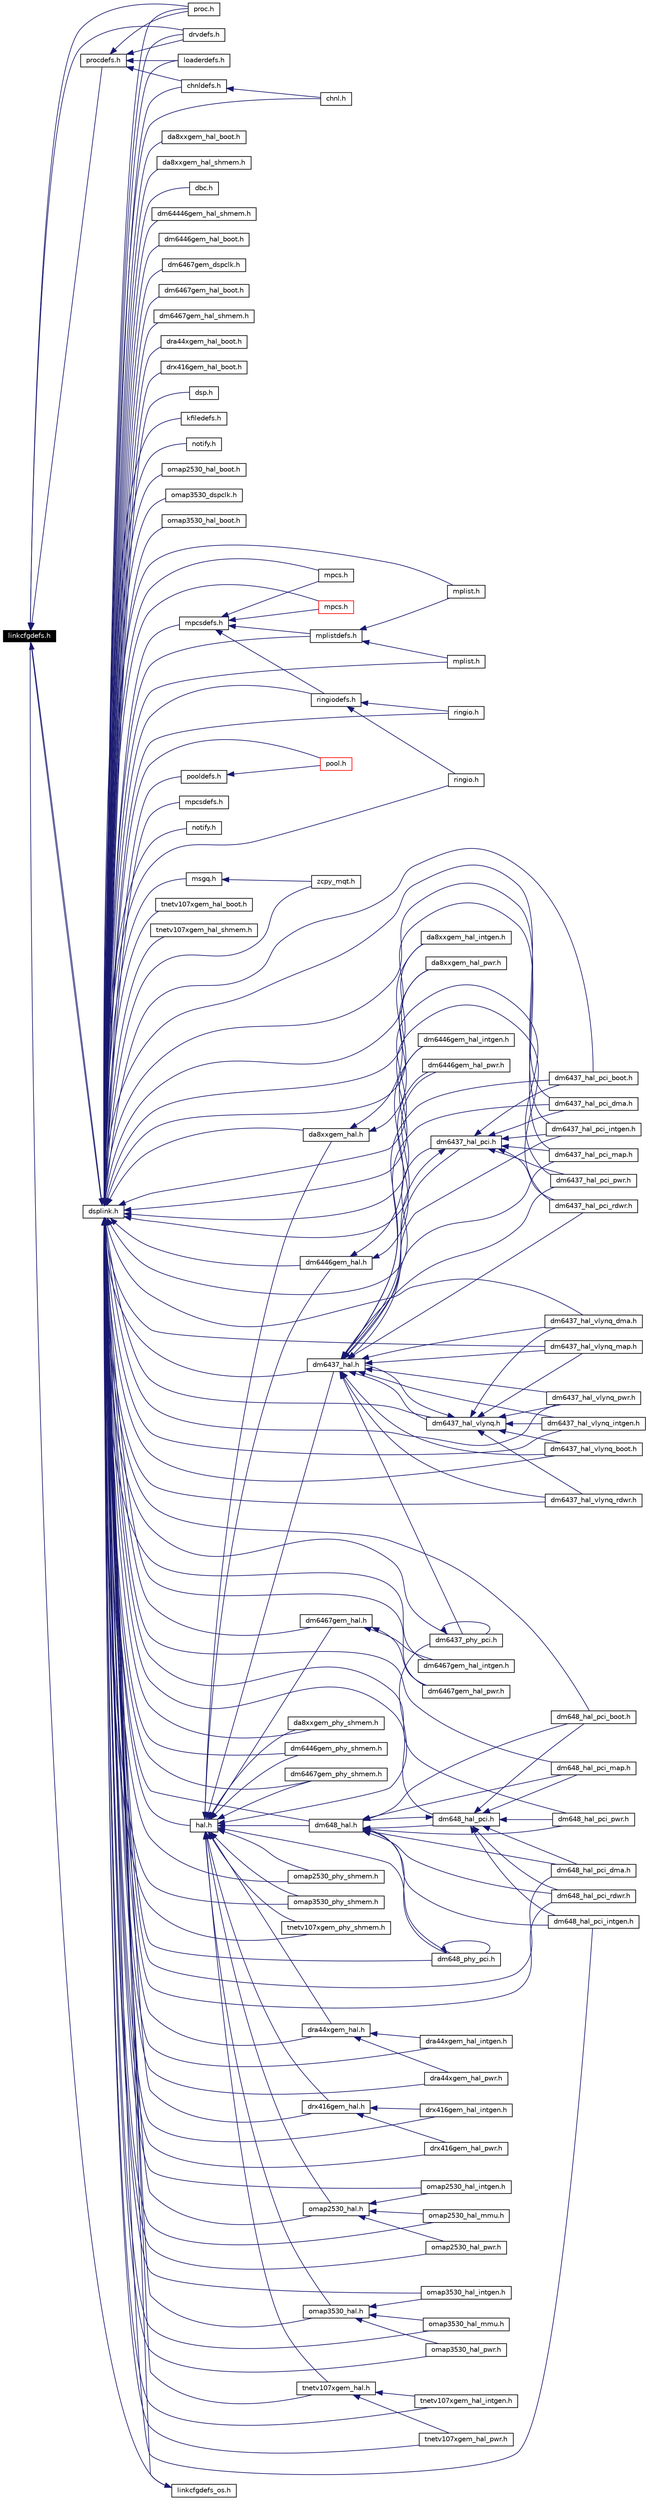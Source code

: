digraph G
{
  edge [fontname="Helvetica",fontsize=10,labelfontname="Helvetica",labelfontsize=10];
  node [fontname="Helvetica",fontsize=10,shape=record];
  rankdir=LR;
  Node1 [label="linkcfgdefs.h",height=0.2,width=0.4,color="white", fillcolor="black", style="filled" fontcolor="white"];
  Node1 -> Node2 [dir=back,color="midnightblue",fontsize=10,style="solid",fontname="Helvetica"];
  Node2 [label="drvdefs.h",height=0.2,width=0.4,color="black", fillcolor="white", style="filled",URL="$drvdefs_8h.html"];
  Node1 -> Node3 [dir=back,color="midnightblue",fontsize=10,style="solid",fontname="Helvetica"];
  Node3 [label="dsplink.h",height=0.2,width=0.4,color="black", fillcolor="white", style="filled",URL="$gpp_2inc_2dsplink_8h.html"];
  Node3 -> Node4 [dir=back,color="midnightblue",fontsize=10,style="solid",fontname="Helvetica"];
  Node4 [label="mpcs.h",height=0.2,width=0.4,color="black", fillcolor="white", style="filled",URL="$dsp_2inc_2mpcs_8h.html"];
  Node3 -> Node5 [dir=back,color="midnightblue",fontsize=10,style="solid",fontname="Helvetica"];
  Node5 [label="mpcsdefs.h",height=0.2,width=0.4,color="black", fillcolor="white", style="filled",URL="$dsp_2inc_2mpcsdefs_8h.html"];
  Node3 -> Node6 [dir=back,color="midnightblue",fontsize=10,style="solid",fontname="Helvetica"];
  Node6 [label="mplist.h",height=0.2,width=0.4,color="black", fillcolor="white", style="filled",URL="$dsp_2inc_2mplist_8h.html"];
  Node3 -> Node7 [dir=back,color="midnightblue",fontsize=10,style="solid",fontname="Helvetica"];
  Node7 [label="notify.h",height=0.2,width=0.4,color="black", fillcolor="white", style="filled",URL="$dsp_2inc_2notify_8h.html"];
  Node3 -> Node8 [dir=back,color="midnightblue",fontsize=10,style="solid",fontname="Helvetica"];
  Node8 [label="ringio.h",height=0.2,width=0.4,color="black", fillcolor="white", style="filled",URL="$dsp_2inc_2ringio_8h.html"];
  Node3 -> Node9 [dir=back,color="midnightblue",fontsize=10,style="solid",fontname="Helvetica"];
  Node9 [label="zcpy_mqt.h",height=0.2,width=0.4,color="black", fillcolor="white", style="filled",URL="$zcpy__mqt_8h.html"];
  Node3 -> Node10 [dir=back,color="midnightblue",fontsize=10,style="solid",fontname="Helvetica"];
  Node10 [label="chnl.h",height=0.2,width=0.4,color="black", fillcolor="white", style="filled",URL="$chnl_8h.html"];
  Node3 -> Node11 [dir=back,color="midnightblue",fontsize=10,style="solid",fontname="Helvetica"];
  Node11 [label="chnldefs.h",height=0.2,width=0.4,color="black", fillcolor="white", style="filled",URL="$chnldefs_8h.html"];
  Node11 -> Node10 [dir=back,color="midnightblue",fontsize=10,style="solid",fontname="Helvetica"];
  Node3 -> Node12 [dir=back,color="midnightblue",fontsize=10,style="solid",fontname="Helvetica"];
  Node12 [label="da8xxgem_hal.h",height=0.2,width=0.4,color="black", fillcolor="white", style="filled",URL="$da8xxgem__hal_8h.html"];
  Node12 -> Node13 [dir=back,color="midnightblue",fontsize=10,style="solid",fontname="Helvetica"];
  Node13 [label="da8xxgem_hal_intgen.h",height=0.2,width=0.4,color="black", fillcolor="white", style="filled",URL="$da8xxgem__hal__intgen_8h.html"];
  Node12 -> Node14 [dir=back,color="midnightblue",fontsize=10,style="solid",fontname="Helvetica"];
  Node14 [label="da8xxgem_hal_pwr.h",height=0.2,width=0.4,color="black", fillcolor="white", style="filled",URL="$da8xxgem__hal__pwr_8h.html"];
  Node3 -> Node15 [dir=back,color="midnightblue",fontsize=10,style="solid",fontname="Helvetica"];
  Node15 [label="da8xxgem_hal_boot.h",height=0.2,width=0.4,color="black", fillcolor="white", style="filled",URL="$da8xxgem__hal__boot_8h.html"];
  Node3 -> Node13 [dir=back,color="midnightblue",fontsize=10,style="solid",fontname="Helvetica"];
  Node3 -> Node14 [dir=back,color="midnightblue",fontsize=10,style="solid",fontname="Helvetica"];
  Node3 -> Node16 [dir=back,color="midnightblue",fontsize=10,style="solid",fontname="Helvetica"];
  Node16 [label="da8xxgem_hal_shmem.h",height=0.2,width=0.4,color="black", fillcolor="white", style="filled",URL="$da8xxgem__hal__shmem_8h.html"];
  Node3 -> Node17 [dir=back,color="midnightblue",fontsize=10,style="solid",fontname="Helvetica"];
  Node17 [label="da8xxgem_phy_shmem.h",height=0.2,width=0.4,color="black", fillcolor="white", style="filled",URL="$da8xxgem__phy__shmem_8h.html"];
  Node3 -> Node18 [dir=back,color="midnightblue",fontsize=10,style="solid",fontname="Helvetica"];
  Node18 [label="dbc.h",height=0.2,width=0.4,color="black", fillcolor="white", style="filled",URL="$gpp_2inc_2dbc_8h.html"];
  Node3 -> Node19 [dir=back,color="midnightblue",fontsize=10,style="solid",fontname="Helvetica"];
  Node19 [label="dm6437_hal.h",height=0.2,width=0.4,color="black", fillcolor="white", style="filled",URL="$dm6437__hal_8h.html"];
  Node19 -> Node20 [dir=back,color="midnightblue",fontsize=10,style="solid",fontname="Helvetica"];
  Node20 [label="dm6437_hal_pci.h",height=0.2,width=0.4,color="black", fillcolor="white", style="filled",URL="$dm6437__hal__pci_8h.html"];
  Node20 -> Node19 [dir=back,color="midnightblue",fontsize=10,style="solid",fontname="Helvetica"];
  Node20 -> Node21 [dir=back,color="midnightblue",fontsize=10,style="solid",fontname="Helvetica"];
  Node21 [label="dm6437_hal_pci_boot.h",height=0.2,width=0.4,color="black", fillcolor="white", style="filled",URL="$dm6437__hal__pci__boot_8h.html"];
  Node20 -> Node22 [dir=back,color="midnightblue",fontsize=10,style="solid",fontname="Helvetica"];
  Node22 [label="dm6437_hal_pci_dma.h",height=0.2,width=0.4,color="black", fillcolor="white", style="filled",URL="$dm6437__hal__pci__dma_8h.html"];
  Node20 -> Node23 [dir=back,color="midnightblue",fontsize=10,style="solid",fontname="Helvetica"];
  Node23 [label="dm6437_hal_pci_intgen.h",height=0.2,width=0.4,color="black", fillcolor="white", style="filled",URL="$dm6437__hal__pci__intgen_8h.html"];
  Node20 -> Node24 [dir=back,color="midnightblue",fontsize=10,style="solid",fontname="Helvetica"];
  Node24 [label="dm6437_hal_pci_map.h",height=0.2,width=0.4,color="black", fillcolor="white", style="filled",URL="$dm6437__hal__pci__map_8h.html"];
  Node20 -> Node25 [dir=back,color="midnightblue",fontsize=10,style="solid",fontname="Helvetica"];
  Node25 [label="dm6437_hal_pci_pwr.h",height=0.2,width=0.4,color="black", fillcolor="white", style="filled",URL="$dm6437__hal__pci__pwr_8h.html"];
  Node20 -> Node26 [dir=back,color="midnightblue",fontsize=10,style="solid",fontname="Helvetica"];
  Node26 [label="dm6437_hal_pci_rdwr.h",height=0.2,width=0.4,color="black", fillcolor="white", style="filled",URL="$dm6437__hal__pci__rdwr_8h.html"];
  Node19 -> Node21 [dir=back,color="midnightblue",fontsize=10,style="solid",fontname="Helvetica"];
  Node19 -> Node22 [dir=back,color="midnightblue",fontsize=10,style="solid",fontname="Helvetica"];
  Node19 -> Node23 [dir=back,color="midnightblue",fontsize=10,style="solid",fontname="Helvetica"];
  Node19 -> Node24 [dir=back,color="midnightblue",fontsize=10,style="solid",fontname="Helvetica"];
  Node19 -> Node25 [dir=back,color="midnightblue",fontsize=10,style="solid",fontname="Helvetica"];
  Node19 -> Node26 [dir=back,color="midnightblue",fontsize=10,style="solid",fontname="Helvetica"];
  Node19 -> Node27 [dir=back,color="midnightblue",fontsize=10,style="solid",fontname="Helvetica"];
  Node27 [label="dm6437_hal_vlynq.h",height=0.2,width=0.4,color="black", fillcolor="white", style="filled",URL="$dm6437__hal__vlynq_8h.html"];
  Node27 -> Node19 [dir=back,color="midnightblue",fontsize=10,style="solid",fontname="Helvetica"];
  Node27 -> Node28 [dir=back,color="midnightblue",fontsize=10,style="solid",fontname="Helvetica"];
  Node28 [label="dm6437_hal_vlynq_boot.h",height=0.2,width=0.4,color="black", fillcolor="white", style="filled",URL="$dm6437__hal__vlynq__boot_8h.html"];
  Node27 -> Node29 [dir=back,color="midnightblue",fontsize=10,style="solid",fontname="Helvetica"];
  Node29 [label="dm6437_hal_vlynq_dma.h",height=0.2,width=0.4,color="black", fillcolor="white", style="filled",URL="$dm6437__hal__vlynq__dma_8h.html"];
  Node27 -> Node30 [dir=back,color="midnightblue",fontsize=10,style="solid",fontname="Helvetica"];
  Node30 [label="dm6437_hal_vlynq_intgen.h",height=0.2,width=0.4,color="black", fillcolor="white", style="filled",URL="$dm6437__hal__vlynq__intgen_8h.html"];
  Node27 -> Node31 [dir=back,color="midnightblue",fontsize=10,style="solid",fontname="Helvetica"];
  Node31 [label="dm6437_hal_vlynq_map.h",height=0.2,width=0.4,color="black", fillcolor="white", style="filled",URL="$dm6437__hal__vlynq__map_8h.html"];
  Node27 -> Node32 [dir=back,color="midnightblue",fontsize=10,style="solid",fontname="Helvetica"];
  Node32 [label="dm6437_hal_vlynq_pwr.h",height=0.2,width=0.4,color="black", fillcolor="white", style="filled",URL="$dm6437__hal__vlynq__pwr_8h.html"];
  Node27 -> Node33 [dir=back,color="midnightblue",fontsize=10,style="solid",fontname="Helvetica"];
  Node33 [label="dm6437_hal_vlynq_rdwr.h",height=0.2,width=0.4,color="black", fillcolor="white", style="filled",URL="$dm6437__hal__vlynq__rdwr_8h.html"];
  Node19 -> Node28 [dir=back,color="midnightblue",fontsize=10,style="solid",fontname="Helvetica"];
  Node19 -> Node29 [dir=back,color="midnightblue",fontsize=10,style="solid",fontname="Helvetica"];
  Node19 -> Node30 [dir=back,color="midnightblue",fontsize=10,style="solid",fontname="Helvetica"];
  Node19 -> Node31 [dir=back,color="midnightblue",fontsize=10,style="solid",fontname="Helvetica"];
  Node19 -> Node32 [dir=back,color="midnightblue",fontsize=10,style="solid",fontname="Helvetica"];
  Node19 -> Node33 [dir=back,color="midnightblue",fontsize=10,style="solid",fontname="Helvetica"];
  Node19 -> Node34 [dir=back,color="midnightblue",fontsize=10,style="solid",fontname="Helvetica"];
  Node34 [label="dm6437_phy_pci.h",height=0.2,width=0.4,color="black", fillcolor="white", style="filled",URL="$dm6437__phy__pci_8h.html"];
  Node34 -> Node34 [dir=back,color="midnightblue",fontsize=10,style="solid",fontname="Helvetica"];
  Node3 -> Node20 [dir=back,color="midnightblue",fontsize=10,style="solid",fontname="Helvetica"];
  Node3 -> Node21 [dir=back,color="midnightblue",fontsize=10,style="solid",fontname="Helvetica"];
  Node3 -> Node22 [dir=back,color="midnightblue",fontsize=10,style="solid",fontname="Helvetica"];
  Node3 -> Node23 [dir=back,color="midnightblue",fontsize=10,style="solid",fontname="Helvetica"];
  Node3 -> Node24 [dir=back,color="midnightblue",fontsize=10,style="solid",fontname="Helvetica"];
  Node3 -> Node25 [dir=back,color="midnightblue",fontsize=10,style="solid",fontname="Helvetica"];
  Node3 -> Node26 [dir=back,color="midnightblue",fontsize=10,style="solid",fontname="Helvetica"];
  Node3 -> Node27 [dir=back,color="midnightblue",fontsize=10,style="solid",fontname="Helvetica"];
  Node3 -> Node28 [dir=back,color="midnightblue",fontsize=10,style="solid",fontname="Helvetica"];
  Node3 -> Node29 [dir=back,color="midnightblue",fontsize=10,style="solid",fontname="Helvetica"];
  Node3 -> Node30 [dir=back,color="midnightblue",fontsize=10,style="solid",fontname="Helvetica"];
  Node3 -> Node31 [dir=back,color="midnightblue",fontsize=10,style="solid",fontname="Helvetica"];
  Node3 -> Node32 [dir=back,color="midnightblue",fontsize=10,style="solid",fontname="Helvetica"];
  Node3 -> Node33 [dir=back,color="midnightblue",fontsize=10,style="solid",fontname="Helvetica"];
  Node3 -> Node34 [dir=back,color="midnightblue",fontsize=10,style="solid",fontname="Helvetica"];
  Node3 -> Node35 [dir=back,color="midnightblue",fontsize=10,style="solid",fontname="Helvetica"];
  Node35 [label="dm64446gem_hal_shmem.h",height=0.2,width=0.4,color="black", fillcolor="white", style="filled",URL="$dm64446gem__hal__shmem_8h.html"];
  Node3 -> Node36 [dir=back,color="midnightblue",fontsize=10,style="solid",fontname="Helvetica"];
  Node36 [label="dm6446gem_hal.h",height=0.2,width=0.4,color="black", fillcolor="white", style="filled",URL="$dm6446gem__hal_8h.html"];
  Node36 -> Node37 [dir=back,color="midnightblue",fontsize=10,style="solid",fontname="Helvetica"];
  Node37 [label="dm6446gem_hal_intgen.h",height=0.2,width=0.4,color="black", fillcolor="white", style="filled",URL="$dm6446gem__hal__intgen_8h.html"];
  Node36 -> Node38 [dir=back,color="midnightblue",fontsize=10,style="solid",fontname="Helvetica"];
  Node38 [label="dm6446gem_hal_pwr.h",height=0.2,width=0.4,color="black", fillcolor="white", style="filled",URL="$dm6446gem__hal__pwr_8h.html"];
  Node3 -> Node39 [dir=back,color="midnightblue",fontsize=10,style="solid",fontname="Helvetica"];
  Node39 [label="dm6446gem_hal_boot.h",height=0.2,width=0.4,color="black", fillcolor="white", style="filled",URL="$dm6446gem__hal__boot_8h.html"];
  Node3 -> Node37 [dir=back,color="midnightblue",fontsize=10,style="solid",fontname="Helvetica"];
  Node3 -> Node38 [dir=back,color="midnightblue",fontsize=10,style="solid",fontname="Helvetica"];
  Node3 -> Node40 [dir=back,color="midnightblue",fontsize=10,style="solid",fontname="Helvetica"];
  Node40 [label="dm6446gem_phy_shmem.h",height=0.2,width=0.4,color="black", fillcolor="white", style="filled",URL="$dm6446gem__phy__shmem_8h.html"];
  Node3 -> Node41 [dir=back,color="midnightblue",fontsize=10,style="solid",fontname="Helvetica"];
  Node41 [label="dm6467gem_dspclk.h",height=0.2,width=0.4,color="black", fillcolor="white", style="filled",URL="$dm6467gem__dspclk_8h.html"];
  Node3 -> Node42 [dir=back,color="midnightblue",fontsize=10,style="solid",fontname="Helvetica"];
  Node42 [label="dm6467gem_hal.h",height=0.2,width=0.4,color="black", fillcolor="white", style="filled",URL="$dm6467gem__hal_8h.html"];
  Node42 -> Node43 [dir=back,color="midnightblue",fontsize=10,style="solid",fontname="Helvetica"];
  Node43 [label="dm6467gem_hal_intgen.h",height=0.2,width=0.4,color="black", fillcolor="white", style="filled",URL="$dm6467gem__hal__intgen_8h.html"];
  Node42 -> Node44 [dir=back,color="midnightblue",fontsize=10,style="solid",fontname="Helvetica"];
  Node44 [label="dm6467gem_hal_pwr.h",height=0.2,width=0.4,color="black", fillcolor="white", style="filled",URL="$dm6467gem__hal__pwr_8h.html"];
  Node3 -> Node45 [dir=back,color="midnightblue",fontsize=10,style="solid",fontname="Helvetica"];
  Node45 [label="dm6467gem_hal_boot.h",height=0.2,width=0.4,color="black", fillcolor="white", style="filled",URL="$dm6467gem__hal__boot_8h.html"];
  Node3 -> Node43 [dir=back,color="midnightblue",fontsize=10,style="solid",fontname="Helvetica"];
  Node3 -> Node44 [dir=back,color="midnightblue",fontsize=10,style="solid",fontname="Helvetica"];
  Node3 -> Node46 [dir=back,color="midnightblue",fontsize=10,style="solid",fontname="Helvetica"];
  Node46 [label="dm6467gem_hal_shmem.h",height=0.2,width=0.4,color="black", fillcolor="white", style="filled",URL="$dm6467gem__hal__shmem_8h.html"];
  Node3 -> Node47 [dir=back,color="midnightblue",fontsize=10,style="solid",fontname="Helvetica"];
  Node47 [label="dm6467gem_phy_shmem.h",height=0.2,width=0.4,color="black", fillcolor="white", style="filled",URL="$dm6467gem__phy__shmem_8h.html"];
  Node3 -> Node48 [dir=back,color="midnightblue",fontsize=10,style="solid",fontname="Helvetica"];
  Node48 [label="dm648_hal.h",height=0.2,width=0.4,color="black", fillcolor="white", style="filled",URL="$dm648__hal_8h.html"];
  Node48 -> Node49 [dir=back,color="midnightblue",fontsize=10,style="solid",fontname="Helvetica"];
  Node49 [label="dm648_hal_pci.h",height=0.2,width=0.4,color="black", fillcolor="white", style="filled",URL="$dm648__hal__pci_8h.html"];
  Node49 -> Node48 [dir=back,color="midnightblue",fontsize=10,style="solid",fontname="Helvetica"];
  Node49 -> Node50 [dir=back,color="midnightblue",fontsize=10,style="solid",fontname="Helvetica"];
  Node50 [label="dm648_hal_pci_boot.h",height=0.2,width=0.4,color="black", fillcolor="white", style="filled",URL="$dm648__hal__pci__boot_8h.html"];
  Node49 -> Node51 [dir=back,color="midnightblue",fontsize=10,style="solid",fontname="Helvetica"];
  Node51 [label="dm648_hal_pci_dma.h",height=0.2,width=0.4,color="black", fillcolor="white", style="filled",URL="$dm648__hal__pci__dma_8h.html"];
  Node49 -> Node52 [dir=back,color="midnightblue",fontsize=10,style="solid",fontname="Helvetica"];
  Node52 [label="dm648_hal_pci_intgen.h",height=0.2,width=0.4,color="black", fillcolor="white", style="filled",URL="$dm648__hal__pci__intgen_8h.html"];
  Node49 -> Node53 [dir=back,color="midnightblue",fontsize=10,style="solid",fontname="Helvetica"];
  Node53 [label="dm648_hal_pci_map.h",height=0.2,width=0.4,color="black", fillcolor="white", style="filled",URL="$dm648__hal__pci__map_8h.html"];
  Node49 -> Node54 [dir=back,color="midnightblue",fontsize=10,style="solid",fontname="Helvetica"];
  Node54 [label="dm648_hal_pci_pwr.h",height=0.2,width=0.4,color="black", fillcolor="white", style="filled",URL="$dm648__hal__pci__pwr_8h.html"];
  Node49 -> Node55 [dir=back,color="midnightblue",fontsize=10,style="solid",fontname="Helvetica"];
  Node55 [label="dm648_hal_pci_rdwr.h",height=0.2,width=0.4,color="black", fillcolor="white", style="filled",URL="$dm648__hal__pci__rdwr_8h.html"];
  Node48 -> Node50 [dir=back,color="midnightblue",fontsize=10,style="solid",fontname="Helvetica"];
  Node48 -> Node51 [dir=back,color="midnightblue",fontsize=10,style="solid",fontname="Helvetica"];
  Node48 -> Node52 [dir=back,color="midnightblue",fontsize=10,style="solid",fontname="Helvetica"];
  Node48 -> Node53 [dir=back,color="midnightblue",fontsize=10,style="solid",fontname="Helvetica"];
  Node48 -> Node54 [dir=back,color="midnightblue",fontsize=10,style="solid",fontname="Helvetica"];
  Node48 -> Node55 [dir=back,color="midnightblue",fontsize=10,style="solid",fontname="Helvetica"];
  Node48 -> Node56 [dir=back,color="midnightblue",fontsize=10,style="solid",fontname="Helvetica"];
  Node56 [label="dm648_phy_pci.h",height=0.2,width=0.4,color="black", fillcolor="white", style="filled",URL="$dm648__phy__pci_8h.html"];
  Node56 -> Node56 [dir=back,color="midnightblue",fontsize=10,style="solid",fontname="Helvetica"];
  Node3 -> Node49 [dir=back,color="midnightblue",fontsize=10,style="solid",fontname="Helvetica"];
  Node3 -> Node50 [dir=back,color="midnightblue",fontsize=10,style="solid",fontname="Helvetica"];
  Node3 -> Node51 [dir=back,color="midnightblue",fontsize=10,style="solid",fontname="Helvetica"];
  Node3 -> Node52 [dir=back,color="midnightblue",fontsize=10,style="solid",fontname="Helvetica"];
  Node3 -> Node53 [dir=back,color="midnightblue",fontsize=10,style="solid",fontname="Helvetica"];
  Node3 -> Node54 [dir=back,color="midnightblue",fontsize=10,style="solid",fontname="Helvetica"];
  Node3 -> Node55 [dir=back,color="midnightblue",fontsize=10,style="solid",fontname="Helvetica"];
  Node3 -> Node56 [dir=back,color="midnightblue",fontsize=10,style="solid",fontname="Helvetica"];
  Node3 -> Node57 [dir=back,color="midnightblue",fontsize=10,style="solid",fontname="Helvetica"];
  Node57 [label="dra44xgem_hal.h",height=0.2,width=0.4,color="black", fillcolor="white", style="filled",URL="$dra44xgem__hal_8h.html"];
  Node57 -> Node58 [dir=back,color="midnightblue",fontsize=10,style="solid",fontname="Helvetica"];
  Node58 [label="dra44xgem_hal_intgen.h",height=0.2,width=0.4,color="black", fillcolor="white", style="filled",URL="$dra44xgem__hal__intgen_8h.html"];
  Node57 -> Node59 [dir=back,color="midnightblue",fontsize=10,style="solid",fontname="Helvetica"];
  Node59 [label="dra44xgem_hal_pwr.h",height=0.2,width=0.4,color="black", fillcolor="white", style="filled",URL="$dra44xgem__hal__pwr_8h.html"];
  Node3 -> Node60 [dir=back,color="midnightblue",fontsize=10,style="solid",fontname="Helvetica"];
  Node60 [label="dra44xgem_hal_boot.h",height=0.2,width=0.4,color="black", fillcolor="white", style="filled",URL="$dra44xgem__hal__boot_8h.html"];
  Node3 -> Node58 [dir=back,color="midnightblue",fontsize=10,style="solid",fontname="Helvetica"];
  Node3 -> Node59 [dir=back,color="midnightblue",fontsize=10,style="solid",fontname="Helvetica"];
  Node3 -> Node2 [dir=back,color="midnightblue",fontsize=10,style="solid",fontname="Helvetica"];
  Node3 -> Node61 [dir=back,color="midnightblue",fontsize=10,style="solid",fontname="Helvetica"];
  Node61 [label="drx416gem_hal.h",height=0.2,width=0.4,color="black", fillcolor="white", style="filled",URL="$drx416gem__hal_8h.html"];
  Node61 -> Node62 [dir=back,color="midnightblue",fontsize=10,style="solid",fontname="Helvetica"];
  Node62 [label="drx416gem_hal_intgen.h",height=0.2,width=0.4,color="black", fillcolor="white", style="filled",URL="$drx416gem__hal__intgen_8h.html"];
  Node61 -> Node63 [dir=back,color="midnightblue",fontsize=10,style="solid",fontname="Helvetica"];
  Node63 [label="drx416gem_hal_pwr.h",height=0.2,width=0.4,color="black", fillcolor="white", style="filled",URL="$drx416gem__hal__pwr_8h.html"];
  Node3 -> Node64 [dir=back,color="midnightblue",fontsize=10,style="solid",fontname="Helvetica"];
  Node64 [label="drx416gem_hal_boot.h",height=0.2,width=0.4,color="black", fillcolor="white", style="filled",URL="$drx416gem__hal__boot_8h.html"];
  Node3 -> Node62 [dir=back,color="midnightblue",fontsize=10,style="solid",fontname="Helvetica"];
  Node3 -> Node63 [dir=back,color="midnightblue",fontsize=10,style="solid",fontname="Helvetica"];
  Node3 -> Node65 [dir=back,color="midnightblue",fontsize=10,style="solid",fontname="Helvetica"];
  Node65 [label="dsp.h",height=0.2,width=0.4,color="black", fillcolor="white", style="filled",URL="$dsp_8h.html"];
  Node3 -> Node66 [dir=back,color="midnightblue",fontsize=10,style="solid",fontname="Helvetica"];
  Node66 [label="hal.h",height=0.2,width=0.4,color="black", fillcolor="white", style="filled",URL="$hal_8h.html"];
  Node66 -> Node12 [dir=back,color="midnightblue",fontsize=10,style="solid",fontname="Helvetica"];
  Node66 -> Node17 [dir=back,color="midnightblue",fontsize=10,style="solid",fontname="Helvetica"];
  Node66 -> Node19 [dir=back,color="midnightblue",fontsize=10,style="solid",fontname="Helvetica"];
  Node66 -> Node34 [dir=back,color="midnightblue",fontsize=10,style="solid",fontname="Helvetica"];
  Node66 -> Node36 [dir=back,color="midnightblue",fontsize=10,style="solid",fontname="Helvetica"];
  Node66 -> Node40 [dir=back,color="midnightblue",fontsize=10,style="solid",fontname="Helvetica"];
  Node66 -> Node42 [dir=back,color="midnightblue",fontsize=10,style="solid",fontname="Helvetica"];
  Node66 -> Node47 [dir=back,color="midnightblue",fontsize=10,style="solid",fontname="Helvetica"];
  Node66 -> Node48 [dir=back,color="midnightblue",fontsize=10,style="solid",fontname="Helvetica"];
  Node66 -> Node56 [dir=back,color="midnightblue",fontsize=10,style="solid",fontname="Helvetica"];
  Node66 -> Node57 [dir=back,color="midnightblue",fontsize=10,style="solid",fontname="Helvetica"];
  Node66 -> Node61 [dir=back,color="midnightblue",fontsize=10,style="solid",fontname="Helvetica"];
  Node66 -> Node67 [dir=back,color="midnightblue",fontsize=10,style="solid",fontname="Helvetica"];
  Node67 [label="omap2530_hal.h",height=0.2,width=0.4,color="black", fillcolor="white", style="filled",URL="$omap2530__hal_8h.html"];
  Node67 -> Node68 [dir=back,color="midnightblue",fontsize=10,style="solid",fontname="Helvetica"];
  Node68 [label="omap2530_hal_intgen.h",height=0.2,width=0.4,color="black", fillcolor="white", style="filled",URL="$omap2530__hal__intgen_8h.html"];
  Node67 -> Node69 [dir=back,color="midnightblue",fontsize=10,style="solid",fontname="Helvetica"];
  Node69 [label="omap2530_hal_mmu.h",height=0.2,width=0.4,color="black", fillcolor="white", style="filled",URL="$omap2530__hal__mmu_8h.html"];
  Node67 -> Node70 [dir=back,color="midnightblue",fontsize=10,style="solid",fontname="Helvetica"];
  Node70 [label="omap2530_hal_pwr.h",height=0.2,width=0.4,color="black", fillcolor="white", style="filled",URL="$omap2530__hal__pwr_8h.html"];
  Node66 -> Node71 [dir=back,color="midnightblue",fontsize=10,style="solid",fontname="Helvetica"];
  Node71 [label="omap2530_phy_shmem.h",height=0.2,width=0.4,color="black", fillcolor="white", style="filled",URL="$omap2530__phy__shmem_8h.html"];
  Node66 -> Node72 [dir=back,color="midnightblue",fontsize=10,style="solid",fontname="Helvetica"];
  Node72 [label="omap3530_hal.h",height=0.2,width=0.4,color="black", fillcolor="white", style="filled",URL="$omap3530__hal_8h.html"];
  Node72 -> Node73 [dir=back,color="midnightblue",fontsize=10,style="solid",fontname="Helvetica"];
  Node73 [label="omap3530_hal_intgen.h",height=0.2,width=0.4,color="black", fillcolor="white", style="filled",URL="$omap3530__hal__intgen_8h.html"];
  Node72 -> Node74 [dir=back,color="midnightblue",fontsize=10,style="solid",fontname="Helvetica"];
  Node74 [label="omap3530_hal_mmu.h",height=0.2,width=0.4,color="black", fillcolor="white", style="filled",URL="$omap3530__hal__mmu_8h.html"];
  Node72 -> Node75 [dir=back,color="midnightblue",fontsize=10,style="solid",fontname="Helvetica"];
  Node75 [label="omap3530_hal_pwr.h",height=0.2,width=0.4,color="black", fillcolor="white", style="filled",URL="$omap3530__hal__pwr_8h.html"];
  Node66 -> Node76 [dir=back,color="midnightblue",fontsize=10,style="solid",fontname="Helvetica"];
  Node76 [label="omap3530_phy_shmem.h",height=0.2,width=0.4,color="black", fillcolor="white", style="filled",URL="$omap3530__phy__shmem_8h.html"];
  Node66 -> Node77 [dir=back,color="midnightblue",fontsize=10,style="solid",fontname="Helvetica"];
  Node77 [label="tnetv107xgem_hal.h",height=0.2,width=0.4,color="black", fillcolor="white", style="filled",URL="$tnetv107xgem__hal_8h.html"];
  Node77 -> Node78 [dir=back,color="midnightblue",fontsize=10,style="solid",fontname="Helvetica"];
  Node78 [label="tnetv107xgem_hal_intgen.h",height=0.2,width=0.4,color="black", fillcolor="white", style="filled",URL="$tnetv107xgem__hal__intgen_8h.html"];
  Node77 -> Node79 [dir=back,color="midnightblue",fontsize=10,style="solid",fontname="Helvetica"];
  Node79 [label="tnetv107xgem_hal_pwr.h",height=0.2,width=0.4,color="black", fillcolor="white", style="filled",URL="$tnetv107xgem__hal__pwr_8h.html"];
  Node66 -> Node80 [dir=back,color="midnightblue",fontsize=10,style="solid",fontname="Helvetica"];
  Node80 [label="tnetv107xgem_phy_shmem.h",height=0.2,width=0.4,color="black", fillcolor="white", style="filled",URL="$tnetv107xgem__phy__shmem_8h.html"];
  Node3 -> Node81 [dir=back,color="midnightblue",fontsize=10,style="solid",fontname="Helvetica"];
  Node81 [label="kfiledefs.h",height=0.2,width=0.4,color="black", fillcolor="white", style="filled",URL="$kfiledefs_8h.html"];
  Node3 -> Node1 [dir=back,color="midnightblue",fontsize=10,style="solid",fontname="Helvetica"];
  Node3 -> Node82 [dir=back,color="midnightblue",fontsize=10,style="solid",fontname="Helvetica"];
  Node82 [label="linkcfgdefs_os.h",height=0.2,width=0.4,color="black", fillcolor="white", style="filled",URL="$linkcfgdefs__os_8h.html"];
  Node82 -> Node1 [dir=back,color="midnightblue",fontsize=10,style="solid",fontname="Helvetica"];
  Node3 -> Node83 [dir=back,color="midnightblue",fontsize=10,style="solid",fontname="Helvetica"];
  Node83 [label="loaderdefs.h",height=0.2,width=0.4,color="black", fillcolor="white", style="filled",URL="$loaderdefs_8h.html"];
  Node3 -> Node84 [dir=back,color="midnightblue",fontsize=10,style="solid",fontname="Helvetica"];
  Node84 [label="mpcs.h",height=0.2,width=0.4,color="red", fillcolor="white", style="filled",URL="$gpp_2inc_2mpcs_8h.html"];
  Node3 -> Node85 [dir=back,color="midnightblue",fontsize=10,style="solid",fontname="Helvetica"];
  Node85 [label="mpcsdefs.h",height=0.2,width=0.4,color="black", fillcolor="white", style="filled",URL="$gpp_2inc_2mpcsdefs_8h.html"];
  Node85 -> Node4 [dir=back,color="midnightblue",fontsize=10,style="solid",fontname="Helvetica"];
  Node85 -> Node84 [dir=back,color="midnightblue",fontsize=10,style="solid",fontname="Helvetica"];
  Node85 -> Node86 [dir=back,color="midnightblue",fontsize=10,style="solid",fontname="Helvetica"];
  Node86 [label="mplistdefs.h",height=0.2,width=0.4,color="black", fillcolor="white", style="filled",URL="$gpp_2inc_2mplistdefs_8h.html"];
  Node86 -> Node6 [dir=back,color="midnightblue",fontsize=10,style="solid",fontname="Helvetica"];
  Node86 -> Node87 [dir=back,color="midnightblue",fontsize=10,style="solid",fontname="Helvetica"];
  Node87 [label="mplist.h",height=0.2,width=0.4,color="black", fillcolor="white", style="filled",URL="$gpp_2inc_2mplist_8h.html"];
  Node85 -> Node88 [dir=back,color="midnightblue",fontsize=10,style="solid",fontname="Helvetica"];
  Node88 [label="ringiodefs.h",height=0.2,width=0.4,color="black", fillcolor="white", style="filled",URL="$gpp_2inc_2ringiodefs_8h.html"];
  Node88 -> Node8 [dir=back,color="midnightblue",fontsize=10,style="solid",fontname="Helvetica"];
  Node88 -> Node89 [dir=back,color="midnightblue",fontsize=10,style="solid",fontname="Helvetica"];
  Node89 [label="ringio.h",height=0.2,width=0.4,color="black", fillcolor="white", style="filled",URL="$gpp_2inc_2ringio_8h.html"];
  Node3 -> Node87 [dir=back,color="midnightblue",fontsize=10,style="solid",fontname="Helvetica"];
  Node3 -> Node86 [dir=back,color="midnightblue",fontsize=10,style="solid",fontname="Helvetica"];
  Node3 -> Node90 [dir=back,color="midnightblue",fontsize=10,style="solid",fontname="Helvetica"];
  Node90 [label="msgq.h",height=0.2,width=0.4,color="black", fillcolor="white", style="filled",URL="$msgq_8h.html"];
  Node90 -> Node9 [dir=back,color="midnightblue",fontsize=10,style="solid",fontname="Helvetica"];
  Node3 -> Node91 [dir=back,color="midnightblue",fontsize=10,style="solid",fontname="Helvetica"];
  Node91 [label="notify.h",height=0.2,width=0.4,color="black", fillcolor="white", style="filled",URL="$gpp_2inc_2notify_8h.html"];
  Node3 -> Node67 [dir=back,color="midnightblue",fontsize=10,style="solid",fontname="Helvetica"];
  Node3 -> Node92 [dir=back,color="midnightblue",fontsize=10,style="solid",fontname="Helvetica"];
  Node92 [label="omap2530_hal_boot.h",height=0.2,width=0.4,color="black", fillcolor="white", style="filled",URL="$omap2530__hal__boot_8h.html"];
  Node3 -> Node68 [dir=back,color="midnightblue",fontsize=10,style="solid",fontname="Helvetica"];
  Node3 -> Node69 [dir=back,color="midnightblue",fontsize=10,style="solid",fontname="Helvetica"];
  Node3 -> Node70 [dir=back,color="midnightblue",fontsize=10,style="solid",fontname="Helvetica"];
  Node3 -> Node71 [dir=back,color="midnightblue",fontsize=10,style="solid",fontname="Helvetica"];
  Node3 -> Node93 [dir=back,color="midnightblue",fontsize=10,style="solid",fontname="Helvetica"];
  Node93 [label="omap3530_dspclk.h",height=0.2,width=0.4,color="black", fillcolor="white", style="filled",URL="$omap3530__dspclk_8h.html"];
  Node3 -> Node72 [dir=back,color="midnightblue",fontsize=10,style="solid",fontname="Helvetica"];
  Node3 -> Node94 [dir=back,color="midnightblue",fontsize=10,style="solid",fontname="Helvetica"];
  Node94 [label="omap3530_hal_boot.h",height=0.2,width=0.4,color="black", fillcolor="white", style="filled",URL="$omap3530__hal__boot_8h.html"];
  Node3 -> Node73 [dir=back,color="midnightblue",fontsize=10,style="solid",fontname="Helvetica"];
  Node3 -> Node74 [dir=back,color="midnightblue",fontsize=10,style="solid",fontname="Helvetica"];
  Node3 -> Node75 [dir=back,color="midnightblue",fontsize=10,style="solid",fontname="Helvetica"];
  Node3 -> Node76 [dir=back,color="midnightblue",fontsize=10,style="solid",fontname="Helvetica"];
  Node3 -> Node95 [dir=back,color="midnightblue",fontsize=10,style="solid",fontname="Helvetica"];
  Node95 [label="pool.h",height=0.2,width=0.4,color="red", fillcolor="white", style="filled",URL="$pool_8h.html"];
  Node3 -> Node96 [dir=back,color="midnightblue",fontsize=10,style="solid",fontname="Helvetica"];
  Node96 [label="pooldefs.h",height=0.2,width=0.4,color="black", fillcolor="white", style="filled",URL="$pooldefs_8h.html"];
  Node96 -> Node95 [dir=back,color="midnightblue",fontsize=10,style="solid",fontname="Helvetica"];
  Node3 -> Node97 [dir=back,color="midnightblue",fontsize=10,style="solid",fontname="Helvetica"];
  Node97 [label="proc.h",height=0.2,width=0.4,color="black", fillcolor="white", style="filled",URL="$proc_8h.html"];
  Node3 -> Node89 [dir=back,color="midnightblue",fontsize=10,style="solid",fontname="Helvetica"];
  Node3 -> Node88 [dir=back,color="midnightblue",fontsize=10,style="solid",fontname="Helvetica"];
  Node3 -> Node77 [dir=back,color="midnightblue",fontsize=10,style="solid",fontname="Helvetica"];
  Node3 -> Node98 [dir=back,color="midnightblue",fontsize=10,style="solid",fontname="Helvetica"];
  Node98 [label="tnetv107xgem_hal_boot.h",height=0.2,width=0.4,color="black", fillcolor="white", style="filled",URL="$tnetv107xgem__hal__boot_8h.html"];
  Node3 -> Node78 [dir=back,color="midnightblue",fontsize=10,style="solid",fontname="Helvetica"];
  Node3 -> Node79 [dir=back,color="midnightblue",fontsize=10,style="solid",fontname="Helvetica"];
  Node3 -> Node99 [dir=back,color="midnightblue",fontsize=10,style="solid",fontname="Helvetica"];
  Node99 [label="tnetv107xgem_hal_shmem.h",height=0.2,width=0.4,color="black", fillcolor="white", style="filled",URL="$tnetv107xgem__hal__shmem_8h.html"];
  Node3 -> Node80 [dir=back,color="midnightblue",fontsize=10,style="solid",fontname="Helvetica"];
  Node1 -> Node97 [dir=back,color="midnightblue",fontsize=10,style="solid",fontname="Helvetica"];
  Node1 -> Node100 [dir=back,color="midnightblue",fontsize=10,style="solid",fontname="Helvetica"];
  Node100 [label="procdefs.h",height=0.2,width=0.4,color="black", fillcolor="white", style="filled",URL="$procdefs_8h.html"];
  Node100 -> Node11 [dir=back,color="midnightblue",fontsize=10,style="solid",fontname="Helvetica"];
  Node100 -> Node2 [dir=back,color="midnightblue",fontsize=10,style="solid",fontname="Helvetica"];
  Node100 -> Node83 [dir=back,color="midnightblue",fontsize=10,style="solid",fontname="Helvetica"];
  Node100 -> Node97 [dir=back,color="midnightblue",fontsize=10,style="solid",fontname="Helvetica"];
}
